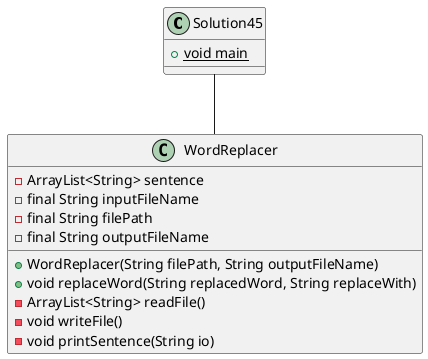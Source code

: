@startuml
'https://plantuml.com/class-diagram

class Solution45{
+{static} void main
}

class WordReplacer{
-ArrayList<String> sentence
-final String inputFileName
-final String filePath
-final String outputFileName
+WordReplacer(String filePath, String outputFileName)
+void replaceWord(String replacedWord, String replaceWith)
-ArrayList<String> readFile()
-void writeFile()
-void printSentence(String io)
}

Solution45 -- WordReplacer

@enduml